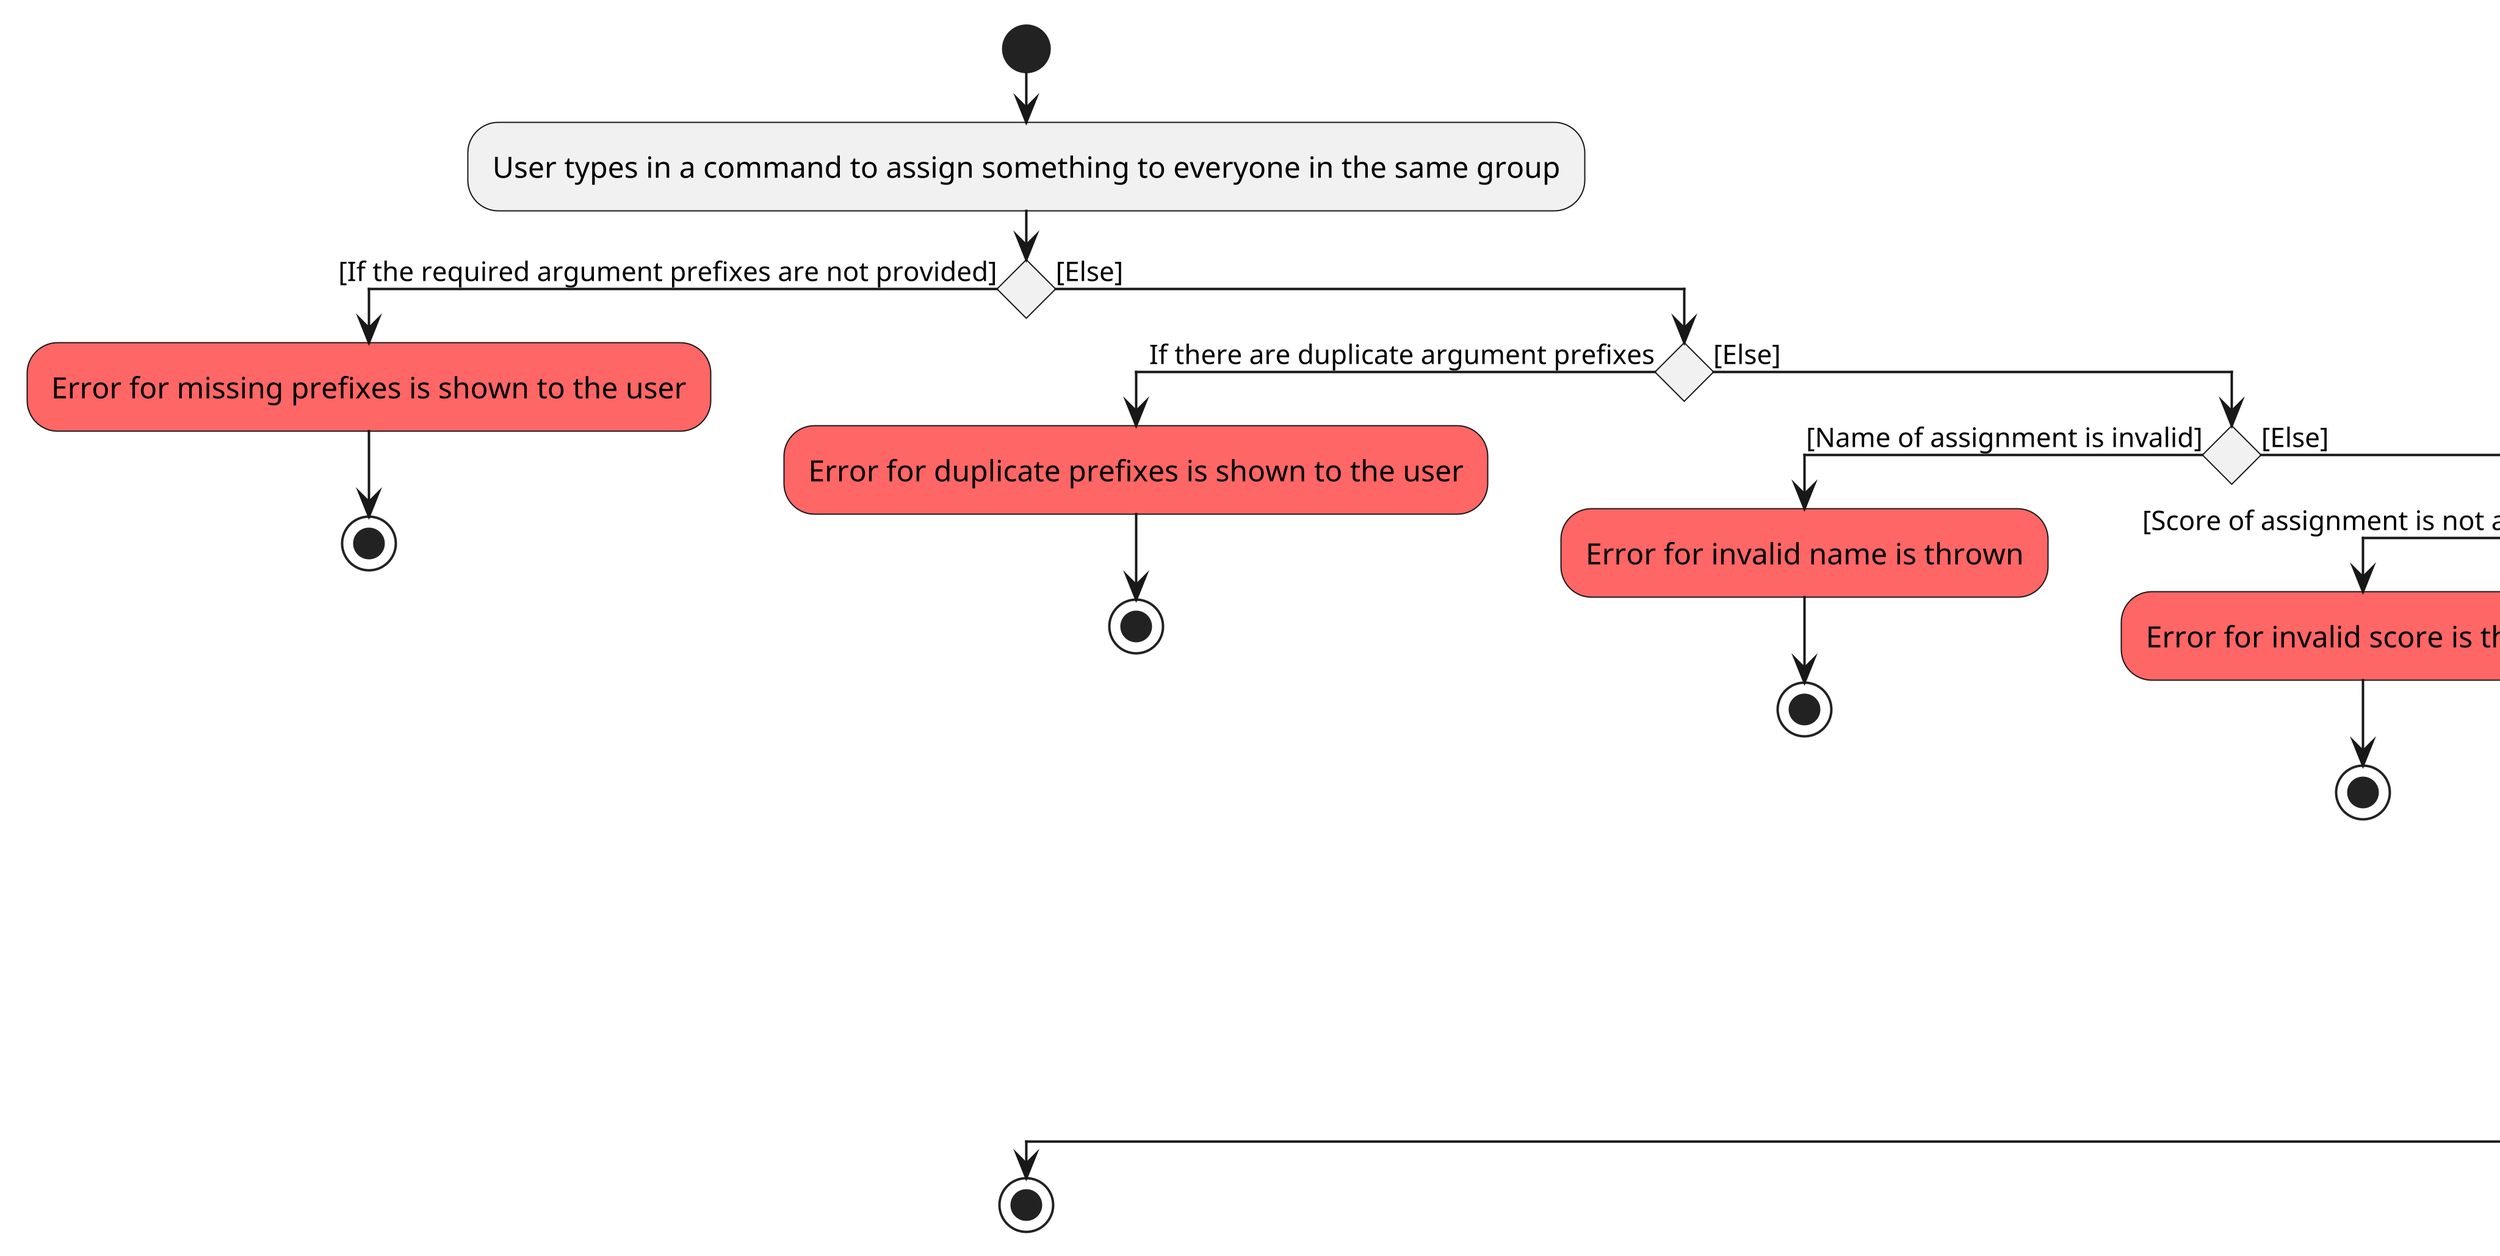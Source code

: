 @startuml
scale 4.0
'https://plantuml.com/activity-diagram-beta

start
:User types in a command to assign something to everyone in the same group;

if () then ([If the required argument prefixes are not provided])
      #FF6666:Error for missing prefixes is shown to the user;
      stop
else ([Else])
    if () then (If there are duplicate argument prefixes)
        #FF6666:Error for duplicate prefixes is shown to the user;
        stop
    else ([Else])
        if () then ([Name of assignment is invalid])
            #FF6666:Error for invalid name is thrown;
            stop
        else ([Else])
            if () then ([Score of assignment is not an integer])
                #FF6666:Error for invalid score is thrown;
                stop
            else ([Else])
               #66FF66:Group is parsed;
               #66FF66:Name of assignment is parsed;
               #66FF66:Score of assignment is parsed;
               #66FF66:AssignmentGroup command is returned;
            endif
        endif
    endif
endif

stop
@enduml
